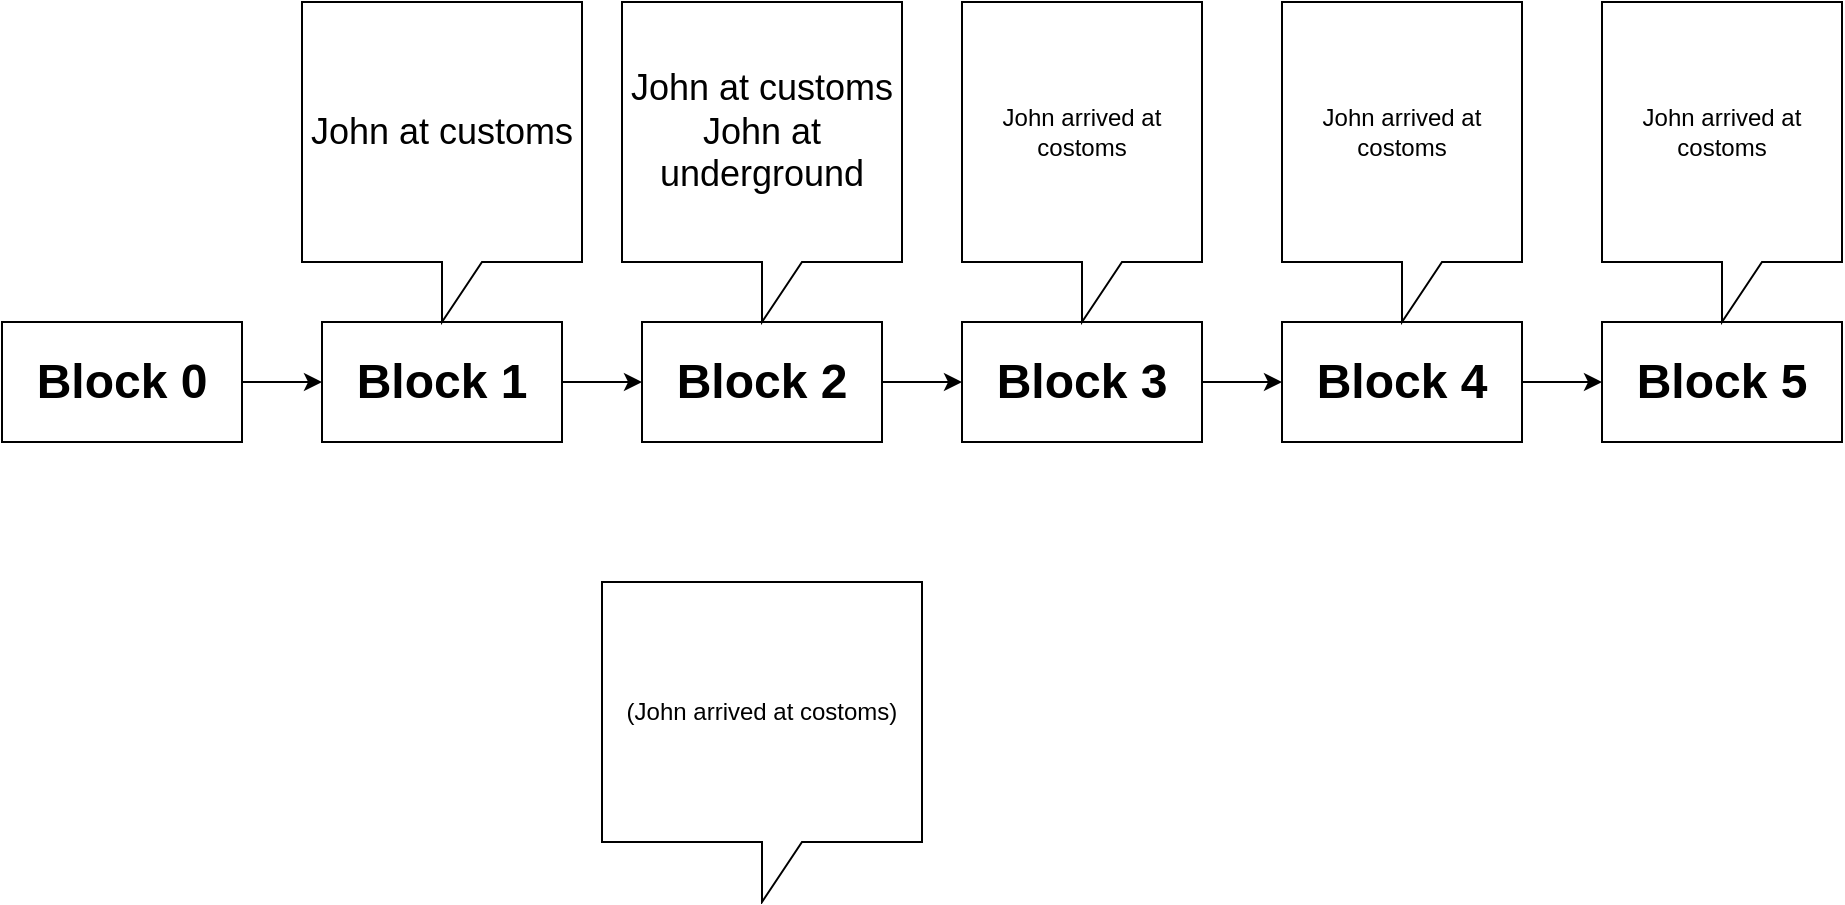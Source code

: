 <mxfile version="21.6.9" type="github">
  <diagram name="Page-1" id="hqQ-9ieP7TJWGa-iwZ84">
    <mxGraphModel dx="1173" dy="931" grid="1" gridSize="10" guides="1" tooltips="1" connect="1" arrows="1" fold="1" page="1" pageScale="1" pageWidth="827" pageHeight="1169" math="0" shadow="0">
      <root>
        <mxCell id="0" />
        <mxCell id="1" parent="0" />
        <mxCell id="xTqkzfFIBARMajON3x9P-1" value="&lt;font style=&quot;font-size: 24px;&quot;&gt;&lt;b&gt;Block 0&lt;/b&gt;&lt;/font&gt;" style="rounded=0;whiteSpace=wrap;html=1;" vertex="1" parent="1">
          <mxGeometry x="80" y="320" width="120" height="60" as="geometry" />
        </mxCell>
        <mxCell id="xTqkzfFIBARMajON3x9P-2" value="&lt;font style=&quot;font-size: 24px;&quot;&gt;&lt;b&gt;Block 1&lt;/b&gt;&lt;/font&gt;" style="rounded=0;whiteSpace=wrap;html=1;" vertex="1" parent="1">
          <mxGeometry x="240" y="320" width="120" height="60" as="geometry" />
        </mxCell>
        <mxCell id="xTqkzfFIBARMajON3x9P-3" value="" style="endArrow=classic;html=1;rounded=0;exitX=1;exitY=0.5;exitDx=0;exitDy=0;" edge="1" parent="1" source="xTqkzfFIBARMajON3x9P-1" target="xTqkzfFIBARMajON3x9P-2">
          <mxGeometry width="50" height="50" relative="1" as="geometry">
            <mxPoint x="210" y="470" as="sourcePoint" />
            <mxPoint x="260" y="420" as="targetPoint" />
          </mxGeometry>
        </mxCell>
        <mxCell id="xTqkzfFIBARMajON3x9P-5" value="(John arrived at costoms)&lt;br&gt;" style="shape=callout;whiteSpace=wrap;html=1;perimeter=calloutPerimeter;" vertex="1" parent="1">
          <mxGeometry x="380" y="450" width="160" height="160" as="geometry" />
        </mxCell>
        <mxCell id="xTqkzfFIBARMajON3x9P-6" value="&lt;font style=&quot;font-size: 18px;&quot;&gt;John at customs&lt;/font&gt;" style="shape=callout;whiteSpace=wrap;html=1;perimeter=calloutPerimeter;" vertex="1" parent="1">
          <mxGeometry x="230" y="160" width="140" height="160" as="geometry" />
        </mxCell>
        <mxCell id="xTqkzfFIBARMajON3x9P-7" value="&lt;font style=&quot;font-size: 24px;&quot;&gt;&lt;b&gt;Block 2&lt;/b&gt;&lt;/font&gt;" style="rounded=0;whiteSpace=wrap;html=1;" vertex="1" parent="1">
          <mxGeometry x="400" y="320" width="120" height="60" as="geometry" />
        </mxCell>
        <mxCell id="xTqkzfFIBARMajON3x9P-8" value="" style="endArrow=classic;html=1;rounded=0;exitX=1;exitY=0.5;exitDx=0;exitDy=0;" edge="1" parent="1" target="xTqkzfFIBARMajON3x9P-7">
          <mxGeometry width="50" height="50" relative="1" as="geometry">
            <mxPoint x="360" y="350" as="sourcePoint" />
            <mxPoint x="420" y="420" as="targetPoint" />
          </mxGeometry>
        </mxCell>
        <mxCell id="xTqkzfFIBARMajON3x9P-9" value="&lt;font style=&quot;font-size: 18px;&quot;&gt;John at customs&lt;br&gt;John at underground&lt;/font&gt;" style="shape=callout;whiteSpace=wrap;html=1;perimeter=calloutPerimeter;" vertex="1" parent="1">
          <mxGeometry x="390" y="160" width="140" height="160" as="geometry" />
        </mxCell>
        <mxCell id="xTqkzfFIBARMajON3x9P-10" value="&lt;font style=&quot;font-size: 24px;&quot;&gt;&lt;b&gt;Block 3&lt;/b&gt;&lt;/font&gt;" style="rounded=0;whiteSpace=wrap;html=1;" vertex="1" parent="1">
          <mxGeometry x="560" y="320" width="120" height="60" as="geometry" />
        </mxCell>
        <mxCell id="xTqkzfFIBARMajON3x9P-11" value="" style="endArrow=classic;html=1;rounded=0;exitX=1;exitY=0.5;exitDx=0;exitDy=0;" edge="1" parent="1" target="xTqkzfFIBARMajON3x9P-10">
          <mxGeometry width="50" height="50" relative="1" as="geometry">
            <mxPoint x="520" y="350" as="sourcePoint" />
            <mxPoint x="580" y="420" as="targetPoint" />
          </mxGeometry>
        </mxCell>
        <mxCell id="xTqkzfFIBARMajON3x9P-12" value="John arrived at costoms" style="shape=callout;whiteSpace=wrap;html=1;perimeter=calloutPerimeter;" vertex="1" parent="1">
          <mxGeometry x="560" y="160" width="120" height="160" as="geometry" />
        </mxCell>
        <mxCell id="xTqkzfFIBARMajON3x9P-13" value="&lt;font style=&quot;font-size: 24px;&quot;&gt;&lt;b&gt;Block 4&lt;/b&gt;&lt;/font&gt;" style="rounded=0;whiteSpace=wrap;html=1;" vertex="1" parent="1">
          <mxGeometry x="720" y="320" width="120" height="60" as="geometry" />
        </mxCell>
        <mxCell id="xTqkzfFIBARMajON3x9P-14" value="" style="endArrow=classic;html=1;rounded=0;exitX=1;exitY=0.5;exitDx=0;exitDy=0;" edge="1" parent="1" target="xTqkzfFIBARMajON3x9P-13">
          <mxGeometry width="50" height="50" relative="1" as="geometry">
            <mxPoint x="680" y="350" as="sourcePoint" />
            <mxPoint x="740" y="420" as="targetPoint" />
          </mxGeometry>
        </mxCell>
        <mxCell id="xTqkzfFIBARMajON3x9P-15" value="John arrived at costoms" style="shape=callout;whiteSpace=wrap;html=1;perimeter=calloutPerimeter;" vertex="1" parent="1">
          <mxGeometry x="720" y="160" width="120" height="160" as="geometry" />
        </mxCell>
        <mxCell id="xTqkzfFIBARMajON3x9P-16" value="&lt;font style=&quot;font-size: 24px;&quot;&gt;&lt;b&gt;Block 5&lt;/b&gt;&lt;/font&gt;" style="rounded=0;whiteSpace=wrap;html=1;" vertex="1" parent="1">
          <mxGeometry x="880" y="320" width="120" height="60" as="geometry" />
        </mxCell>
        <mxCell id="xTqkzfFIBARMajON3x9P-17" value="" style="endArrow=classic;html=1;rounded=0;exitX=1;exitY=0.5;exitDx=0;exitDy=0;" edge="1" parent="1" target="xTqkzfFIBARMajON3x9P-16">
          <mxGeometry width="50" height="50" relative="1" as="geometry">
            <mxPoint x="840" y="350" as="sourcePoint" />
            <mxPoint x="900" y="420" as="targetPoint" />
          </mxGeometry>
        </mxCell>
        <mxCell id="xTqkzfFIBARMajON3x9P-18" value="John arrived at costoms" style="shape=callout;whiteSpace=wrap;html=1;perimeter=calloutPerimeter;" vertex="1" parent="1">
          <mxGeometry x="880" y="160" width="120" height="160" as="geometry" />
        </mxCell>
      </root>
    </mxGraphModel>
  </diagram>
</mxfile>

